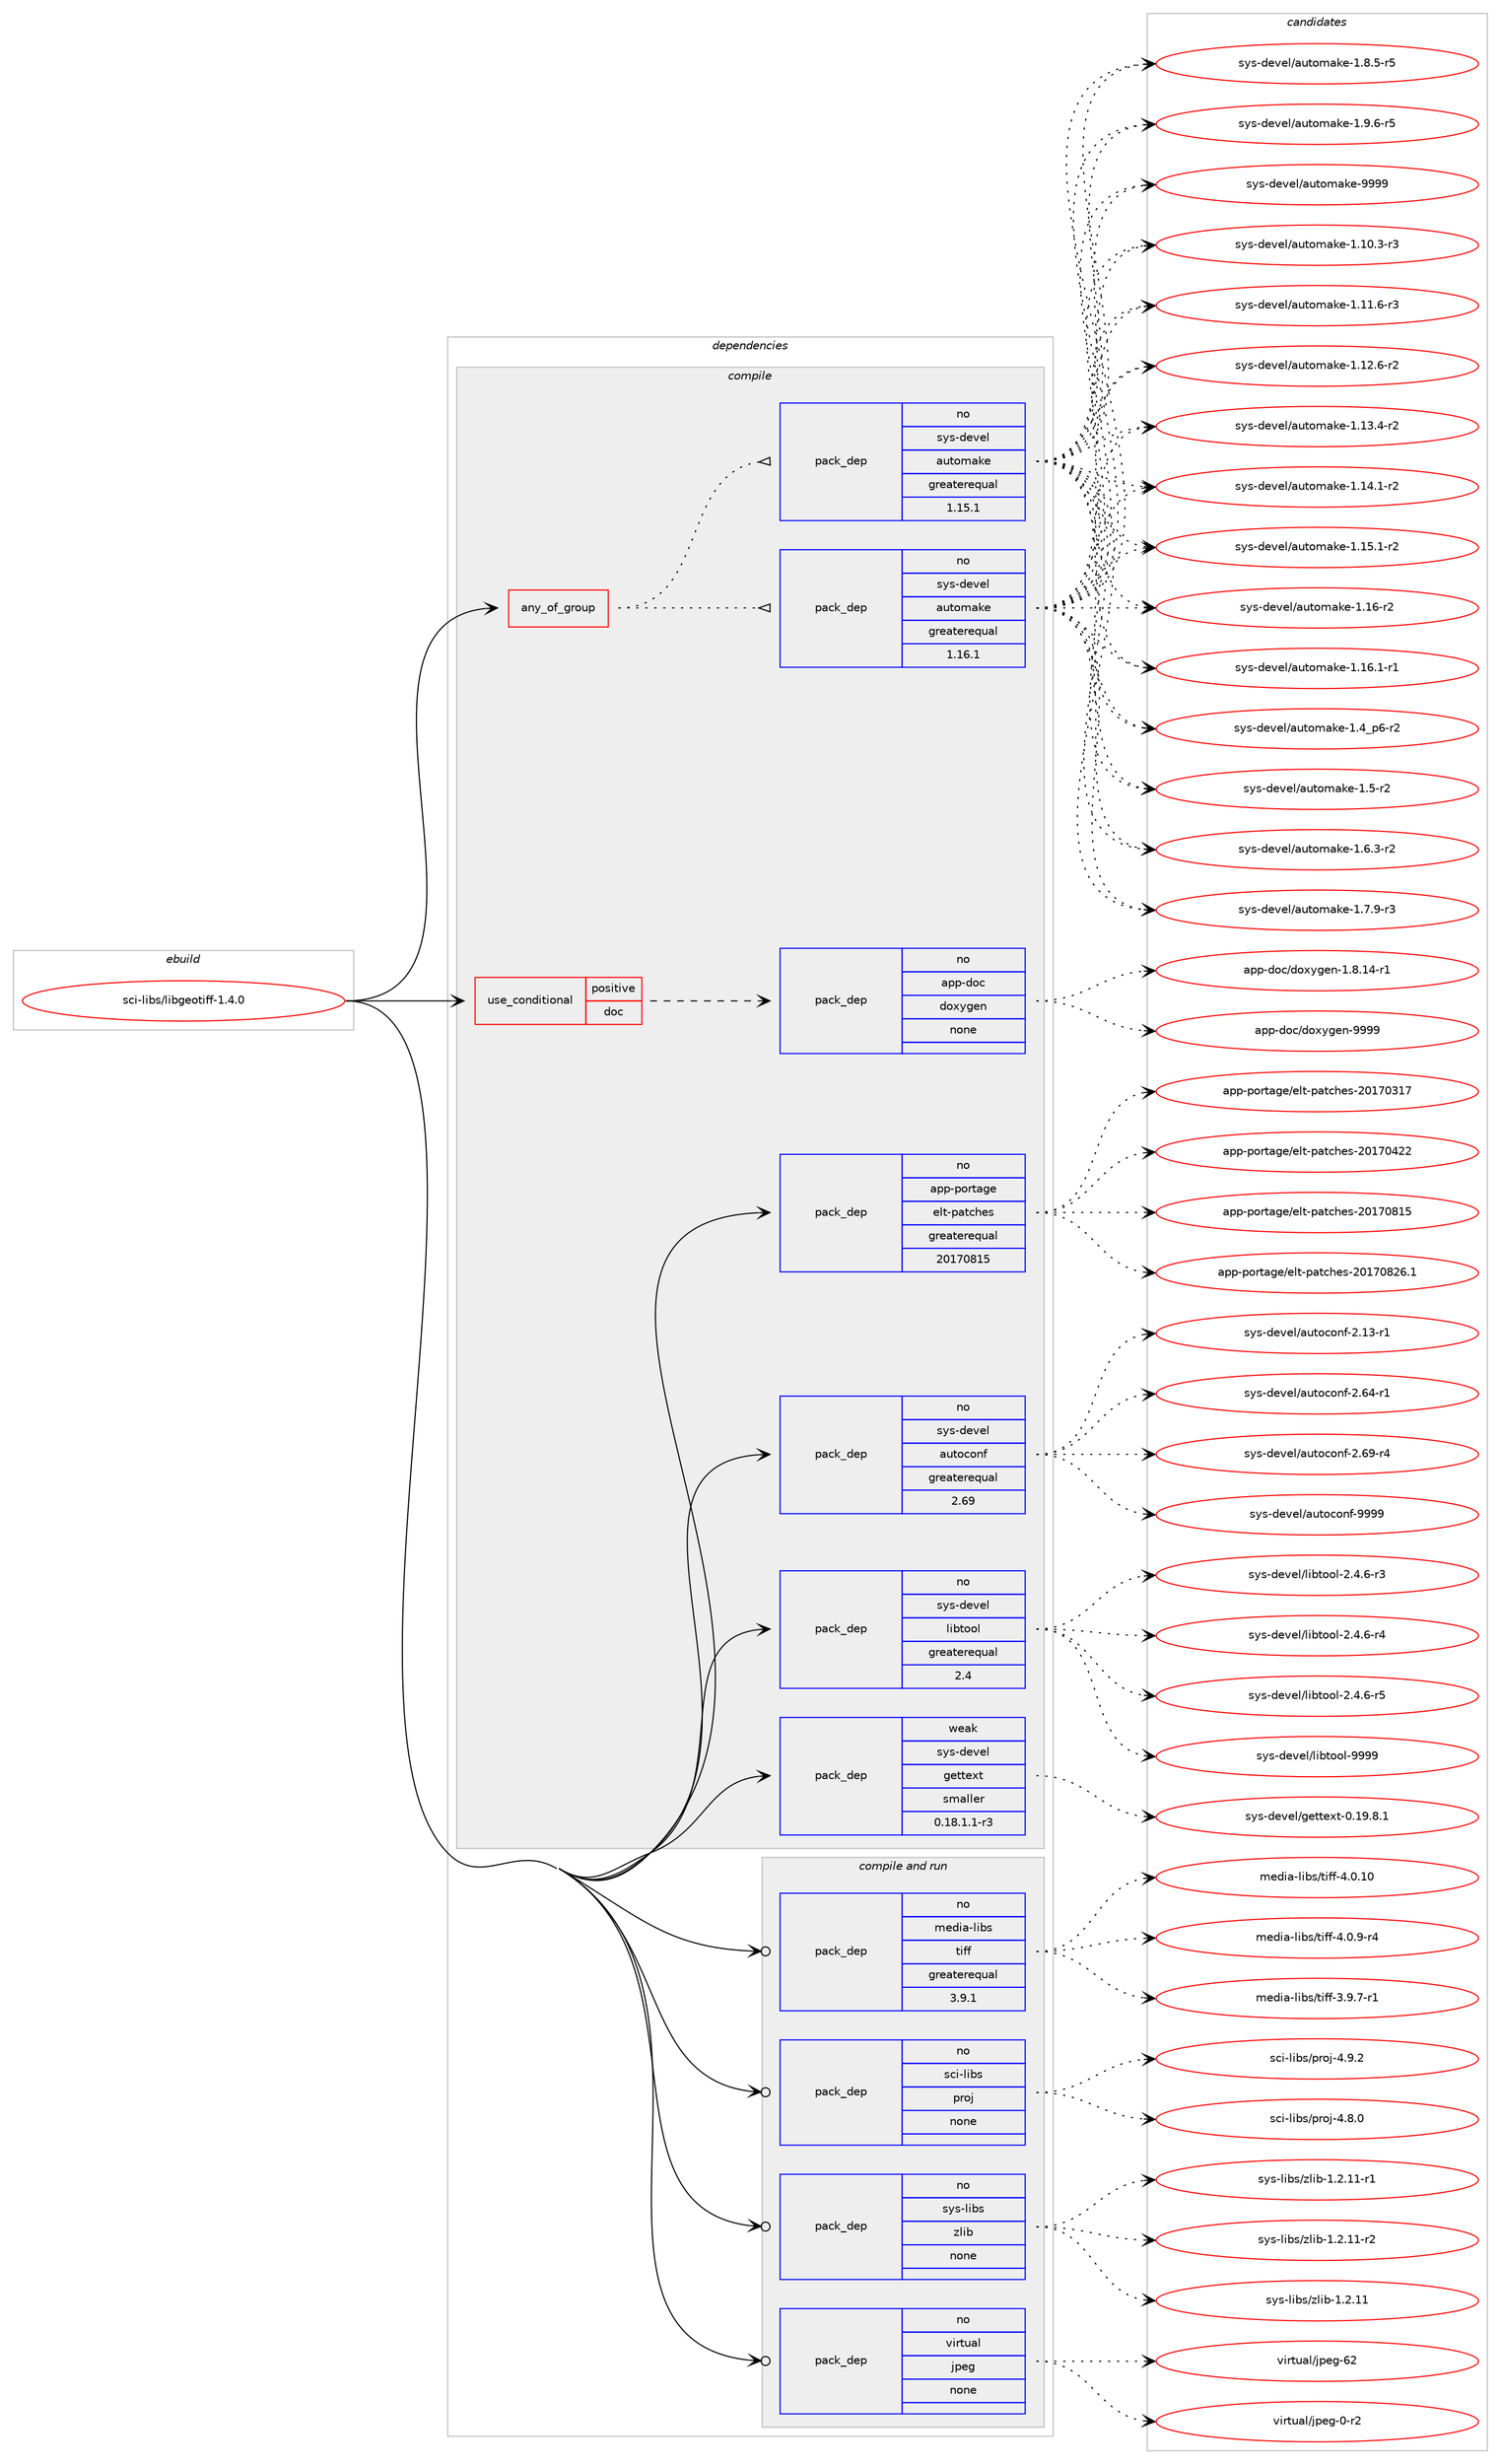 digraph prolog {

# *************
# Graph options
# *************

newrank=true;
concentrate=true;
compound=true;
graph [rankdir=LR,fontname=Helvetica,fontsize=10,ranksep=1.5];#, ranksep=2.5, nodesep=0.2];
edge  [arrowhead=vee];
node  [fontname=Helvetica,fontsize=10];

# **********
# The ebuild
# **********

subgraph cluster_leftcol {
color=gray;
rank=same;
label=<<i>ebuild</i>>;
id [label="sci-libs/libgeotiff-1.4.0", color=red, width=4, href="../sci-libs/libgeotiff-1.4.0.svg"];
}

# ****************
# The dependencies
# ****************

subgraph cluster_midcol {
color=gray;
label=<<i>dependencies</i>>;
subgraph cluster_compile {
fillcolor="#eeeeee";
style=filled;
label=<<i>compile</i>>;
subgraph any26906 {
dependency1693914 [label=<<TABLE BORDER="0" CELLBORDER="1" CELLSPACING="0" CELLPADDING="4"><TR><TD CELLPADDING="10">any_of_group</TD></TR></TABLE>>, shape=none, color=red];subgraph pack1212680 {
dependency1693915 [label=<<TABLE BORDER="0" CELLBORDER="1" CELLSPACING="0" CELLPADDING="4" WIDTH="220"><TR><TD ROWSPAN="6" CELLPADDING="30">pack_dep</TD></TR><TR><TD WIDTH="110">no</TD></TR><TR><TD>sys-devel</TD></TR><TR><TD>automake</TD></TR><TR><TD>greaterequal</TD></TR><TR><TD>1.16.1</TD></TR></TABLE>>, shape=none, color=blue];
}
dependency1693914:e -> dependency1693915:w [weight=20,style="dotted",arrowhead="oinv"];
subgraph pack1212681 {
dependency1693916 [label=<<TABLE BORDER="0" CELLBORDER="1" CELLSPACING="0" CELLPADDING="4" WIDTH="220"><TR><TD ROWSPAN="6" CELLPADDING="30">pack_dep</TD></TR><TR><TD WIDTH="110">no</TD></TR><TR><TD>sys-devel</TD></TR><TR><TD>automake</TD></TR><TR><TD>greaterequal</TD></TR><TR><TD>1.15.1</TD></TR></TABLE>>, shape=none, color=blue];
}
dependency1693914:e -> dependency1693916:w [weight=20,style="dotted",arrowhead="oinv"];
}
id:e -> dependency1693914:w [weight=20,style="solid",arrowhead="vee"];
subgraph cond453476 {
dependency1693917 [label=<<TABLE BORDER="0" CELLBORDER="1" CELLSPACING="0" CELLPADDING="4"><TR><TD ROWSPAN="3" CELLPADDING="10">use_conditional</TD></TR><TR><TD>positive</TD></TR><TR><TD>doc</TD></TR></TABLE>>, shape=none, color=red];
subgraph pack1212682 {
dependency1693918 [label=<<TABLE BORDER="0" CELLBORDER="1" CELLSPACING="0" CELLPADDING="4" WIDTH="220"><TR><TD ROWSPAN="6" CELLPADDING="30">pack_dep</TD></TR><TR><TD WIDTH="110">no</TD></TR><TR><TD>app-doc</TD></TR><TR><TD>doxygen</TD></TR><TR><TD>none</TD></TR><TR><TD></TD></TR></TABLE>>, shape=none, color=blue];
}
dependency1693917:e -> dependency1693918:w [weight=20,style="dashed",arrowhead="vee"];
}
id:e -> dependency1693917:w [weight=20,style="solid",arrowhead="vee"];
subgraph pack1212683 {
dependency1693919 [label=<<TABLE BORDER="0" CELLBORDER="1" CELLSPACING="0" CELLPADDING="4" WIDTH="220"><TR><TD ROWSPAN="6" CELLPADDING="30">pack_dep</TD></TR><TR><TD WIDTH="110">no</TD></TR><TR><TD>app-portage</TD></TR><TR><TD>elt-patches</TD></TR><TR><TD>greaterequal</TD></TR><TR><TD>20170815</TD></TR></TABLE>>, shape=none, color=blue];
}
id:e -> dependency1693919:w [weight=20,style="solid",arrowhead="vee"];
subgraph pack1212684 {
dependency1693920 [label=<<TABLE BORDER="0" CELLBORDER="1" CELLSPACING="0" CELLPADDING="4" WIDTH="220"><TR><TD ROWSPAN="6" CELLPADDING="30">pack_dep</TD></TR><TR><TD WIDTH="110">no</TD></TR><TR><TD>sys-devel</TD></TR><TR><TD>autoconf</TD></TR><TR><TD>greaterequal</TD></TR><TR><TD>2.69</TD></TR></TABLE>>, shape=none, color=blue];
}
id:e -> dependency1693920:w [weight=20,style="solid",arrowhead="vee"];
subgraph pack1212685 {
dependency1693921 [label=<<TABLE BORDER="0" CELLBORDER="1" CELLSPACING="0" CELLPADDING="4" WIDTH="220"><TR><TD ROWSPAN="6" CELLPADDING="30">pack_dep</TD></TR><TR><TD WIDTH="110">no</TD></TR><TR><TD>sys-devel</TD></TR><TR><TD>libtool</TD></TR><TR><TD>greaterequal</TD></TR><TR><TD>2.4</TD></TR></TABLE>>, shape=none, color=blue];
}
id:e -> dependency1693921:w [weight=20,style="solid",arrowhead="vee"];
subgraph pack1212686 {
dependency1693922 [label=<<TABLE BORDER="0" CELLBORDER="1" CELLSPACING="0" CELLPADDING="4" WIDTH="220"><TR><TD ROWSPAN="6" CELLPADDING="30">pack_dep</TD></TR><TR><TD WIDTH="110">weak</TD></TR><TR><TD>sys-devel</TD></TR><TR><TD>gettext</TD></TR><TR><TD>smaller</TD></TR><TR><TD>0.18.1.1-r3</TD></TR></TABLE>>, shape=none, color=blue];
}
id:e -> dependency1693922:w [weight=20,style="solid",arrowhead="vee"];
}
subgraph cluster_compileandrun {
fillcolor="#eeeeee";
style=filled;
label=<<i>compile and run</i>>;
subgraph pack1212687 {
dependency1693923 [label=<<TABLE BORDER="0" CELLBORDER="1" CELLSPACING="0" CELLPADDING="4" WIDTH="220"><TR><TD ROWSPAN="6" CELLPADDING="30">pack_dep</TD></TR><TR><TD WIDTH="110">no</TD></TR><TR><TD>media-libs</TD></TR><TR><TD>tiff</TD></TR><TR><TD>greaterequal</TD></TR><TR><TD>3.9.1</TD></TR></TABLE>>, shape=none, color=blue];
}
id:e -> dependency1693923:w [weight=20,style="solid",arrowhead="odotvee"];
subgraph pack1212688 {
dependency1693924 [label=<<TABLE BORDER="0" CELLBORDER="1" CELLSPACING="0" CELLPADDING="4" WIDTH="220"><TR><TD ROWSPAN="6" CELLPADDING="30">pack_dep</TD></TR><TR><TD WIDTH="110">no</TD></TR><TR><TD>sci-libs</TD></TR><TR><TD>proj</TD></TR><TR><TD>none</TD></TR><TR><TD></TD></TR></TABLE>>, shape=none, color=blue];
}
id:e -> dependency1693924:w [weight=20,style="solid",arrowhead="odotvee"];
subgraph pack1212689 {
dependency1693925 [label=<<TABLE BORDER="0" CELLBORDER="1" CELLSPACING="0" CELLPADDING="4" WIDTH="220"><TR><TD ROWSPAN="6" CELLPADDING="30">pack_dep</TD></TR><TR><TD WIDTH="110">no</TD></TR><TR><TD>sys-libs</TD></TR><TR><TD>zlib</TD></TR><TR><TD>none</TD></TR><TR><TD></TD></TR></TABLE>>, shape=none, color=blue];
}
id:e -> dependency1693925:w [weight=20,style="solid",arrowhead="odotvee"];
subgraph pack1212690 {
dependency1693926 [label=<<TABLE BORDER="0" CELLBORDER="1" CELLSPACING="0" CELLPADDING="4" WIDTH="220"><TR><TD ROWSPAN="6" CELLPADDING="30">pack_dep</TD></TR><TR><TD WIDTH="110">no</TD></TR><TR><TD>virtual</TD></TR><TR><TD>jpeg</TD></TR><TR><TD>none</TD></TR><TR><TD></TD></TR></TABLE>>, shape=none, color=blue];
}
id:e -> dependency1693926:w [weight=20,style="solid",arrowhead="odotvee"];
}
subgraph cluster_run {
fillcolor="#eeeeee";
style=filled;
label=<<i>run</i>>;
}
}

# **************
# The candidates
# **************

subgraph cluster_choices {
rank=same;
color=gray;
label=<<i>candidates</i>>;

subgraph choice1212680 {
color=black;
nodesep=1;
choice11512111545100101118101108479711711611110997107101454946494846514511451 [label="sys-devel/automake-1.10.3-r3", color=red, width=4,href="../sys-devel/automake-1.10.3-r3.svg"];
choice11512111545100101118101108479711711611110997107101454946494946544511451 [label="sys-devel/automake-1.11.6-r3", color=red, width=4,href="../sys-devel/automake-1.11.6-r3.svg"];
choice11512111545100101118101108479711711611110997107101454946495046544511450 [label="sys-devel/automake-1.12.6-r2", color=red, width=4,href="../sys-devel/automake-1.12.6-r2.svg"];
choice11512111545100101118101108479711711611110997107101454946495146524511450 [label="sys-devel/automake-1.13.4-r2", color=red, width=4,href="../sys-devel/automake-1.13.4-r2.svg"];
choice11512111545100101118101108479711711611110997107101454946495246494511450 [label="sys-devel/automake-1.14.1-r2", color=red, width=4,href="../sys-devel/automake-1.14.1-r2.svg"];
choice11512111545100101118101108479711711611110997107101454946495346494511450 [label="sys-devel/automake-1.15.1-r2", color=red, width=4,href="../sys-devel/automake-1.15.1-r2.svg"];
choice1151211154510010111810110847971171161111099710710145494649544511450 [label="sys-devel/automake-1.16-r2", color=red, width=4,href="../sys-devel/automake-1.16-r2.svg"];
choice11512111545100101118101108479711711611110997107101454946495446494511449 [label="sys-devel/automake-1.16.1-r1", color=red, width=4,href="../sys-devel/automake-1.16.1-r1.svg"];
choice115121115451001011181011084797117116111109971071014549465295112544511450 [label="sys-devel/automake-1.4_p6-r2", color=red, width=4,href="../sys-devel/automake-1.4_p6-r2.svg"];
choice11512111545100101118101108479711711611110997107101454946534511450 [label="sys-devel/automake-1.5-r2", color=red, width=4,href="../sys-devel/automake-1.5-r2.svg"];
choice115121115451001011181011084797117116111109971071014549465446514511450 [label="sys-devel/automake-1.6.3-r2", color=red, width=4,href="../sys-devel/automake-1.6.3-r2.svg"];
choice115121115451001011181011084797117116111109971071014549465546574511451 [label="sys-devel/automake-1.7.9-r3", color=red, width=4,href="../sys-devel/automake-1.7.9-r3.svg"];
choice115121115451001011181011084797117116111109971071014549465646534511453 [label="sys-devel/automake-1.8.5-r5", color=red, width=4,href="../sys-devel/automake-1.8.5-r5.svg"];
choice115121115451001011181011084797117116111109971071014549465746544511453 [label="sys-devel/automake-1.9.6-r5", color=red, width=4,href="../sys-devel/automake-1.9.6-r5.svg"];
choice115121115451001011181011084797117116111109971071014557575757 [label="sys-devel/automake-9999", color=red, width=4,href="../sys-devel/automake-9999.svg"];
dependency1693915:e -> choice11512111545100101118101108479711711611110997107101454946494846514511451:w [style=dotted,weight="100"];
dependency1693915:e -> choice11512111545100101118101108479711711611110997107101454946494946544511451:w [style=dotted,weight="100"];
dependency1693915:e -> choice11512111545100101118101108479711711611110997107101454946495046544511450:w [style=dotted,weight="100"];
dependency1693915:e -> choice11512111545100101118101108479711711611110997107101454946495146524511450:w [style=dotted,weight="100"];
dependency1693915:e -> choice11512111545100101118101108479711711611110997107101454946495246494511450:w [style=dotted,weight="100"];
dependency1693915:e -> choice11512111545100101118101108479711711611110997107101454946495346494511450:w [style=dotted,weight="100"];
dependency1693915:e -> choice1151211154510010111810110847971171161111099710710145494649544511450:w [style=dotted,weight="100"];
dependency1693915:e -> choice11512111545100101118101108479711711611110997107101454946495446494511449:w [style=dotted,weight="100"];
dependency1693915:e -> choice115121115451001011181011084797117116111109971071014549465295112544511450:w [style=dotted,weight="100"];
dependency1693915:e -> choice11512111545100101118101108479711711611110997107101454946534511450:w [style=dotted,weight="100"];
dependency1693915:e -> choice115121115451001011181011084797117116111109971071014549465446514511450:w [style=dotted,weight="100"];
dependency1693915:e -> choice115121115451001011181011084797117116111109971071014549465546574511451:w [style=dotted,weight="100"];
dependency1693915:e -> choice115121115451001011181011084797117116111109971071014549465646534511453:w [style=dotted,weight="100"];
dependency1693915:e -> choice115121115451001011181011084797117116111109971071014549465746544511453:w [style=dotted,weight="100"];
dependency1693915:e -> choice115121115451001011181011084797117116111109971071014557575757:w [style=dotted,weight="100"];
}
subgraph choice1212681 {
color=black;
nodesep=1;
choice11512111545100101118101108479711711611110997107101454946494846514511451 [label="sys-devel/automake-1.10.3-r3", color=red, width=4,href="../sys-devel/automake-1.10.3-r3.svg"];
choice11512111545100101118101108479711711611110997107101454946494946544511451 [label="sys-devel/automake-1.11.6-r3", color=red, width=4,href="../sys-devel/automake-1.11.6-r3.svg"];
choice11512111545100101118101108479711711611110997107101454946495046544511450 [label="sys-devel/automake-1.12.6-r2", color=red, width=4,href="../sys-devel/automake-1.12.6-r2.svg"];
choice11512111545100101118101108479711711611110997107101454946495146524511450 [label="sys-devel/automake-1.13.4-r2", color=red, width=4,href="../sys-devel/automake-1.13.4-r2.svg"];
choice11512111545100101118101108479711711611110997107101454946495246494511450 [label="sys-devel/automake-1.14.1-r2", color=red, width=4,href="../sys-devel/automake-1.14.1-r2.svg"];
choice11512111545100101118101108479711711611110997107101454946495346494511450 [label="sys-devel/automake-1.15.1-r2", color=red, width=4,href="../sys-devel/automake-1.15.1-r2.svg"];
choice1151211154510010111810110847971171161111099710710145494649544511450 [label="sys-devel/automake-1.16-r2", color=red, width=4,href="../sys-devel/automake-1.16-r2.svg"];
choice11512111545100101118101108479711711611110997107101454946495446494511449 [label="sys-devel/automake-1.16.1-r1", color=red, width=4,href="../sys-devel/automake-1.16.1-r1.svg"];
choice115121115451001011181011084797117116111109971071014549465295112544511450 [label="sys-devel/automake-1.4_p6-r2", color=red, width=4,href="../sys-devel/automake-1.4_p6-r2.svg"];
choice11512111545100101118101108479711711611110997107101454946534511450 [label="sys-devel/automake-1.5-r2", color=red, width=4,href="../sys-devel/automake-1.5-r2.svg"];
choice115121115451001011181011084797117116111109971071014549465446514511450 [label="sys-devel/automake-1.6.3-r2", color=red, width=4,href="../sys-devel/automake-1.6.3-r2.svg"];
choice115121115451001011181011084797117116111109971071014549465546574511451 [label="sys-devel/automake-1.7.9-r3", color=red, width=4,href="../sys-devel/automake-1.7.9-r3.svg"];
choice115121115451001011181011084797117116111109971071014549465646534511453 [label="sys-devel/automake-1.8.5-r5", color=red, width=4,href="../sys-devel/automake-1.8.5-r5.svg"];
choice115121115451001011181011084797117116111109971071014549465746544511453 [label="sys-devel/automake-1.9.6-r5", color=red, width=4,href="../sys-devel/automake-1.9.6-r5.svg"];
choice115121115451001011181011084797117116111109971071014557575757 [label="sys-devel/automake-9999", color=red, width=4,href="../sys-devel/automake-9999.svg"];
dependency1693916:e -> choice11512111545100101118101108479711711611110997107101454946494846514511451:w [style=dotted,weight="100"];
dependency1693916:e -> choice11512111545100101118101108479711711611110997107101454946494946544511451:w [style=dotted,weight="100"];
dependency1693916:e -> choice11512111545100101118101108479711711611110997107101454946495046544511450:w [style=dotted,weight="100"];
dependency1693916:e -> choice11512111545100101118101108479711711611110997107101454946495146524511450:w [style=dotted,weight="100"];
dependency1693916:e -> choice11512111545100101118101108479711711611110997107101454946495246494511450:w [style=dotted,weight="100"];
dependency1693916:e -> choice11512111545100101118101108479711711611110997107101454946495346494511450:w [style=dotted,weight="100"];
dependency1693916:e -> choice1151211154510010111810110847971171161111099710710145494649544511450:w [style=dotted,weight="100"];
dependency1693916:e -> choice11512111545100101118101108479711711611110997107101454946495446494511449:w [style=dotted,weight="100"];
dependency1693916:e -> choice115121115451001011181011084797117116111109971071014549465295112544511450:w [style=dotted,weight="100"];
dependency1693916:e -> choice11512111545100101118101108479711711611110997107101454946534511450:w [style=dotted,weight="100"];
dependency1693916:e -> choice115121115451001011181011084797117116111109971071014549465446514511450:w [style=dotted,weight="100"];
dependency1693916:e -> choice115121115451001011181011084797117116111109971071014549465546574511451:w [style=dotted,weight="100"];
dependency1693916:e -> choice115121115451001011181011084797117116111109971071014549465646534511453:w [style=dotted,weight="100"];
dependency1693916:e -> choice115121115451001011181011084797117116111109971071014549465746544511453:w [style=dotted,weight="100"];
dependency1693916:e -> choice115121115451001011181011084797117116111109971071014557575757:w [style=dotted,weight="100"];
}
subgraph choice1212682 {
color=black;
nodesep=1;
choice97112112451001119947100111120121103101110454946564649524511449 [label="app-doc/doxygen-1.8.14-r1", color=red, width=4,href="../app-doc/doxygen-1.8.14-r1.svg"];
choice971121124510011199471001111201211031011104557575757 [label="app-doc/doxygen-9999", color=red, width=4,href="../app-doc/doxygen-9999.svg"];
dependency1693918:e -> choice97112112451001119947100111120121103101110454946564649524511449:w [style=dotted,weight="100"];
dependency1693918:e -> choice971121124510011199471001111201211031011104557575757:w [style=dotted,weight="100"];
}
subgraph choice1212683 {
color=black;
nodesep=1;
choice97112112451121111141169710310147101108116451129711699104101115455048495548514955 [label="app-portage/elt-patches-20170317", color=red, width=4,href="../app-portage/elt-patches-20170317.svg"];
choice97112112451121111141169710310147101108116451129711699104101115455048495548525050 [label="app-portage/elt-patches-20170422", color=red, width=4,href="../app-portage/elt-patches-20170422.svg"];
choice97112112451121111141169710310147101108116451129711699104101115455048495548564953 [label="app-portage/elt-patches-20170815", color=red, width=4,href="../app-portage/elt-patches-20170815.svg"];
choice971121124511211111411697103101471011081164511297116991041011154550484955485650544649 [label="app-portage/elt-patches-20170826.1", color=red, width=4,href="../app-portage/elt-patches-20170826.1.svg"];
dependency1693919:e -> choice97112112451121111141169710310147101108116451129711699104101115455048495548514955:w [style=dotted,weight="100"];
dependency1693919:e -> choice97112112451121111141169710310147101108116451129711699104101115455048495548525050:w [style=dotted,weight="100"];
dependency1693919:e -> choice97112112451121111141169710310147101108116451129711699104101115455048495548564953:w [style=dotted,weight="100"];
dependency1693919:e -> choice971121124511211111411697103101471011081164511297116991041011154550484955485650544649:w [style=dotted,weight="100"];
}
subgraph choice1212684 {
color=black;
nodesep=1;
choice1151211154510010111810110847971171161119911111010245504649514511449 [label="sys-devel/autoconf-2.13-r1", color=red, width=4,href="../sys-devel/autoconf-2.13-r1.svg"];
choice1151211154510010111810110847971171161119911111010245504654524511449 [label="sys-devel/autoconf-2.64-r1", color=red, width=4,href="../sys-devel/autoconf-2.64-r1.svg"];
choice1151211154510010111810110847971171161119911111010245504654574511452 [label="sys-devel/autoconf-2.69-r4", color=red, width=4,href="../sys-devel/autoconf-2.69-r4.svg"];
choice115121115451001011181011084797117116111991111101024557575757 [label="sys-devel/autoconf-9999", color=red, width=4,href="../sys-devel/autoconf-9999.svg"];
dependency1693920:e -> choice1151211154510010111810110847971171161119911111010245504649514511449:w [style=dotted,weight="100"];
dependency1693920:e -> choice1151211154510010111810110847971171161119911111010245504654524511449:w [style=dotted,weight="100"];
dependency1693920:e -> choice1151211154510010111810110847971171161119911111010245504654574511452:w [style=dotted,weight="100"];
dependency1693920:e -> choice115121115451001011181011084797117116111991111101024557575757:w [style=dotted,weight="100"];
}
subgraph choice1212685 {
color=black;
nodesep=1;
choice1151211154510010111810110847108105981161111111084550465246544511451 [label="sys-devel/libtool-2.4.6-r3", color=red, width=4,href="../sys-devel/libtool-2.4.6-r3.svg"];
choice1151211154510010111810110847108105981161111111084550465246544511452 [label="sys-devel/libtool-2.4.6-r4", color=red, width=4,href="../sys-devel/libtool-2.4.6-r4.svg"];
choice1151211154510010111810110847108105981161111111084550465246544511453 [label="sys-devel/libtool-2.4.6-r5", color=red, width=4,href="../sys-devel/libtool-2.4.6-r5.svg"];
choice1151211154510010111810110847108105981161111111084557575757 [label="sys-devel/libtool-9999", color=red, width=4,href="../sys-devel/libtool-9999.svg"];
dependency1693921:e -> choice1151211154510010111810110847108105981161111111084550465246544511451:w [style=dotted,weight="100"];
dependency1693921:e -> choice1151211154510010111810110847108105981161111111084550465246544511452:w [style=dotted,weight="100"];
dependency1693921:e -> choice1151211154510010111810110847108105981161111111084550465246544511453:w [style=dotted,weight="100"];
dependency1693921:e -> choice1151211154510010111810110847108105981161111111084557575757:w [style=dotted,weight="100"];
}
subgraph choice1212686 {
color=black;
nodesep=1;
choice1151211154510010111810110847103101116116101120116454846495746564649 [label="sys-devel/gettext-0.19.8.1", color=red, width=4,href="../sys-devel/gettext-0.19.8.1.svg"];
dependency1693922:e -> choice1151211154510010111810110847103101116116101120116454846495746564649:w [style=dotted,weight="100"];
}
subgraph choice1212687 {
color=black;
nodesep=1;
choice109101100105974510810598115471161051021024551465746554511449 [label="media-libs/tiff-3.9.7-r1", color=red, width=4,href="../media-libs/tiff-3.9.7-r1.svg"];
choice1091011001059745108105981154711610510210245524648464948 [label="media-libs/tiff-4.0.10", color=red, width=4,href="../media-libs/tiff-4.0.10.svg"];
choice109101100105974510810598115471161051021024552464846574511452 [label="media-libs/tiff-4.0.9-r4", color=red, width=4,href="../media-libs/tiff-4.0.9-r4.svg"];
dependency1693923:e -> choice109101100105974510810598115471161051021024551465746554511449:w [style=dotted,weight="100"];
dependency1693923:e -> choice1091011001059745108105981154711610510210245524648464948:w [style=dotted,weight="100"];
dependency1693923:e -> choice109101100105974510810598115471161051021024552464846574511452:w [style=dotted,weight="100"];
}
subgraph choice1212688 {
color=black;
nodesep=1;
choice11599105451081059811547112114111106455246564648 [label="sci-libs/proj-4.8.0", color=red, width=4,href="../sci-libs/proj-4.8.0.svg"];
choice11599105451081059811547112114111106455246574650 [label="sci-libs/proj-4.9.2", color=red, width=4,href="../sci-libs/proj-4.9.2.svg"];
dependency1693924:e -> choice11599105451081059811547112114111106455246564648:w [style=dotted,weight="100"];
dependency1693924:e -> choice11599105451081059811547112114111106455246574650:w [style=dotted,weight="100"];
}
subgraph choice1212689 {
color=black;
nodesep=1;
choice1151211154510810598115471221081059845494650464949 [label="sys-libs/zlib-1.2.11", color=red, width=4,href="../sys-libs/zlib-1.2.11.svg"];
choice11512111545108105981154712210810598454946504649494511449 [label="sys-libs/zlib-1.2.11-r1", color=red, width=4,href="../sys-libs/zlib-1.2.11-r1.svg"];
choice11512111545108105981154712210810598454946504649494511450 [label="sys-libs/zlib-1.2.11-r2", color=red, width=4,href="../sys-libs/zlib-1.2.11-r2.svg"];
dependency1693925:e -> choice1151211154510810598115471221081059845494650464949:w [style=dotted,weight="100"];
dependency1693925:e -> choice11512111545108105981154712210810598454946504649494511449:w [style=dotted,weight="100"];
dependency1693925:e -> choice11512111545108105981154712210810598454946504649494511450:w [style=dotted,weight="100"];
}
subgraph choice1212690 {
color=black;
nodesep=1;
choice118105114116117971084710611210110345484511450 [label="virtual/jpeg-0-r2", color=red, width=4,href="../virtual/jpeg-0-r2.svg"];
choice1181051141161179710847106112101103455450 [label="virtual/jpeg-62", color=red, width=4,href="../virtual/jpeg-62.svg"];
dependency1693926:e -> choice118105114116117971084710611210110345484511450:w [style=dotted,weight="100"];
dependency1693926:e -> choice1181051141161179710847106112101103455450:w [style=dotted,weight="100"];
}
}

}
